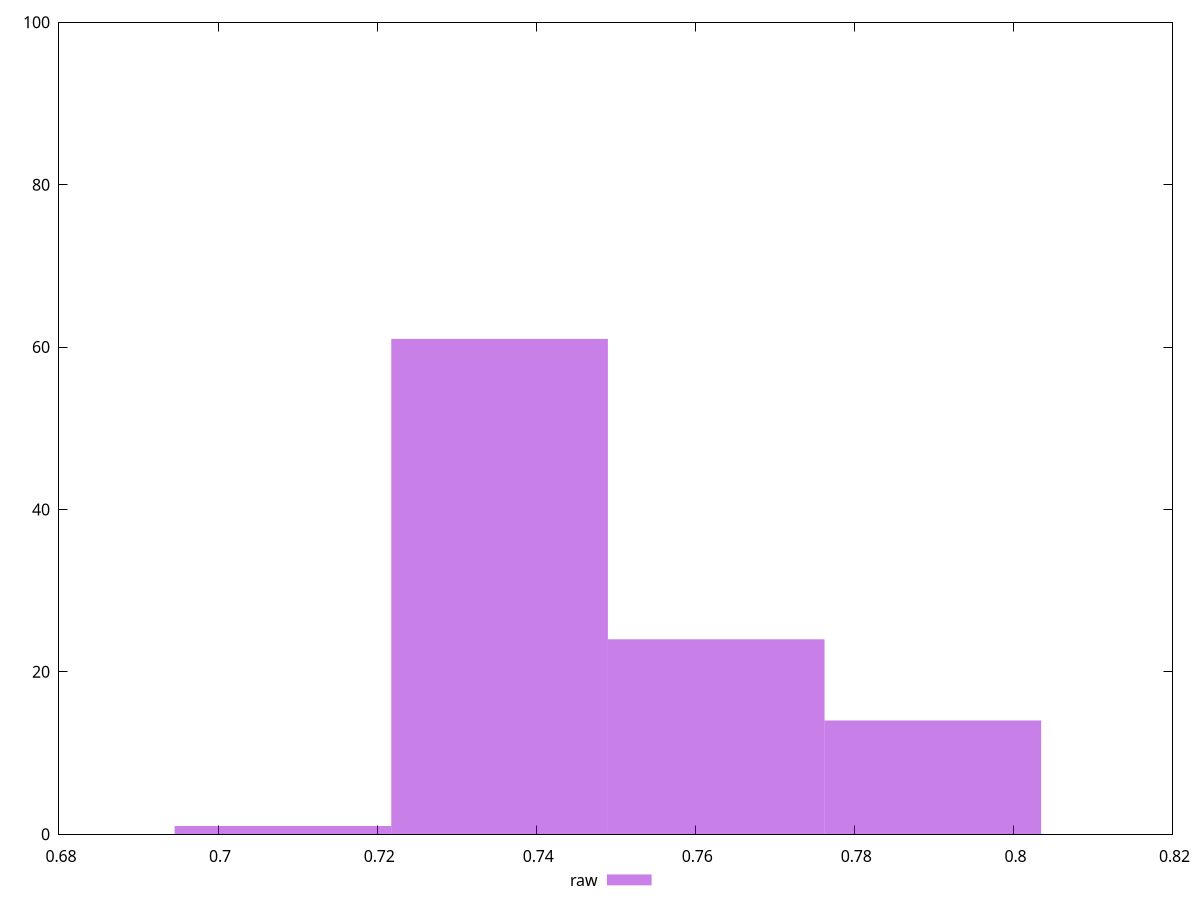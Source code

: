 reset
set terminal svg size 640, 490 enhanced background rgb 'white'
set output "reprap/meta/score/samples/pages+cached+noexternal+noimg/raw/histogram.svg"

$raw <<EOF
0.7353935516816424 61
0.7898671481025049 14
0.7626303498920737 24
0.7081567534712113 1
EOF

set key outside below
set boxwidth 0.027236798210431203
set yrange [0:100]
set style fill transparent solid 0.5 noborder

plot \
  $raw title "raw" with boxes, \


reset
